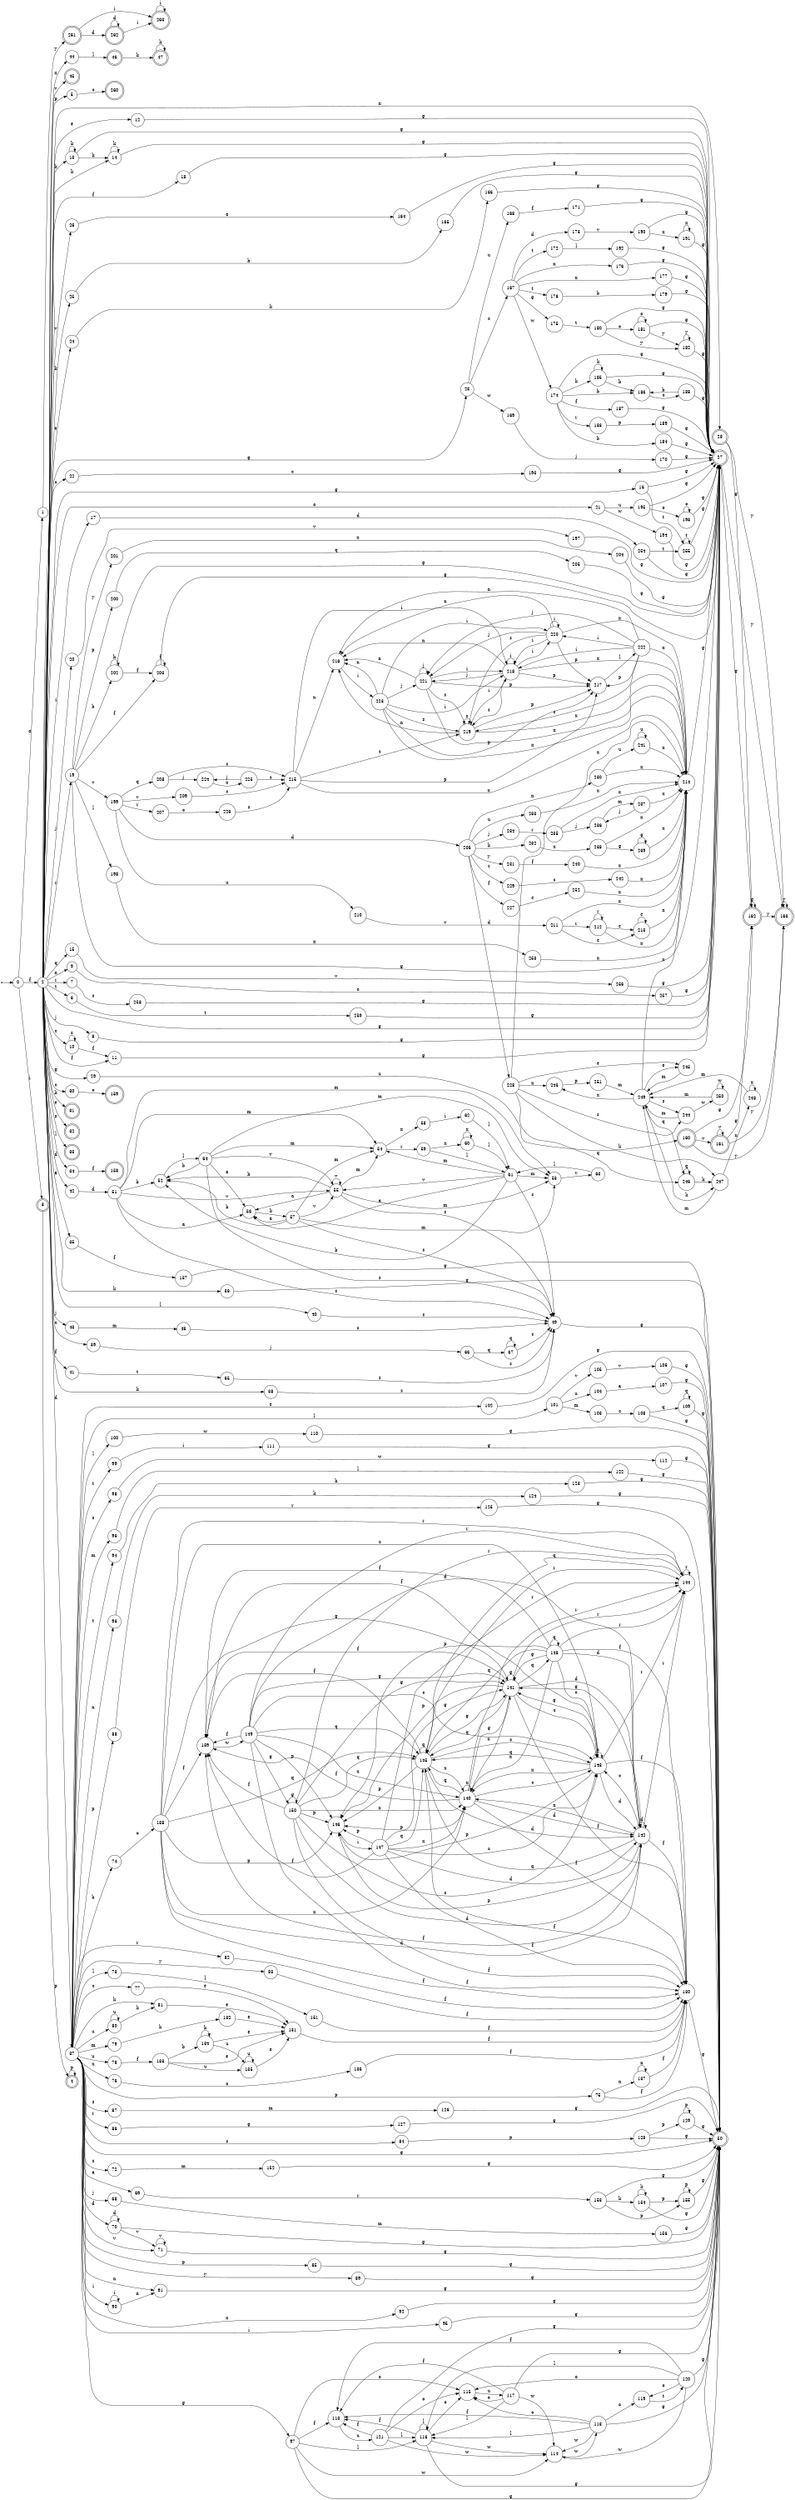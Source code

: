 digraph finite_state_machine {
rankdir=LR;
size="20,20";
node [shape = point]; "dummy0"
node [shape = circle]; "0";
"dummy0" -> "0";
node [shape = circle]; "1";
node [shape = circle]; "2";
node [shape = doublecircle]; "3";node [shape = doublecircle]; "4";node [shape = circle]; "5";
node [shape = circle]; "6";
node [shape = circle]; "7";
node [shape = circle]; "8";
node [shape = circle]; "9";
node [shape = circle]; "10";
node [shape = circle]; "11";
node [shape = circle]; "12";
node [shape = circle]; "13";
node [shape = circle]; "14";
node [shape = circle]; "15";
node [shape = circle]; "16";
node [shape = circle]; "17";
node [shape = circle]; "18";
node [shape = circle]; "19";
node [shape = circle]; "20";
node [shape = circle]; "21";
node [shape = circle]; "22";
node [shape = circle]; "23";
node [shape = circle]; "24";
node [shape = circle]; "25";
node [shape = circle]; "26";
node [shape = doublecircle]; "27";node [shape = doublecircle]; "28";node [shape = circle]; "29";
node [shape = circle]; "30";
node [shape = doublecircle]; "31";node [shape = doublecircle]; "32";node [shape = doublecircle]; "33";node [shape = circle]; "34";
node [shape = circle]; "35";
node [shape = circle]; "36";
node [shape = circle]; "37";
node [shape = circle]; "38";
node [shape = circle]; "39";
node [shape = circle]; "40";
node [shape = circle]; "41";
node [shape = circle]; "42";
node [shape = circle]; "43";
node [shape = circle]; "44";
node [shape = doublecircle]; "45";node [shape = doublecircle]; "46";node [shape = doublecircle]; "47";node [shape = circle]; "48";
node [shape = circle]; "49";
node [shape = doublecircle]; "50";node [shape = circle]; "51";
node [shape = circle]; "52";
node [shape = circle]; "53";
node [shape = circle]; "54";
node [shape = circle]; "55";
node [shape = circle]; "56";
node [shape = circle]; "57";
node [shape = circle]; "58";
node [shape = circle]; "59";
node [shape = circle]; "60";
node [shape = circle]; "61";
node [shape = circle]; "62";
node [shape = circle]; "63";
node [shape = circle]; "64";
node [shape = circle]; "65";
node [shape = circle]; "66";
node [shape = circle]; "67";
node [shape = circle]; "68";
node [shape = circle]; "69";
node [shape = circle]; "70";
node [shape = circle]; "71";
node [shape = circle]; "72";
node [shape = circle]; "73";
node [shape = circle]; "74";
node [shape = circle]; "75";
node [shape = circle]; "76";
node [shape = circle]; "77";
node [shape = circle]; "78";
node [shape = circle]; "79";
node [shape = circle]; "80";
node [shape = circle]; "81";
node [shape = circle]; "82";
node [shape = circle]; "83";
node [shape = circle]; "84";
node [shape = circle]; "85";
node [shape = circle]; "86";
node [shape = circle]; "87";
node [shape = circle]; "88";
node [shape = circle]; "89";
node [shape = circle]; "90";
node [shape = circle]; "91";
node [shape = circle]; "92";
node [shape = circle]; "93";
node [shape = circle]; "94";
node [shape = circle]; "95";
node [shape = circle]; "96";
node [shape = circle]; "97";
node [shape = circle]; "98";
node [shape = circle]; "99";
node [shape = circle]; "100";
node [shape = circle]; "101";
node [shape = circle]; "102";
node [shape = circle]; "103";
node [shape = circle]; "104";
node [shape = circle]; "105";
node [shape = circle]; "106";
node [shape = circle]; "107";
node [shape = circle]; "108";
node [shape = circle]; "109";
node [shape = circle]; "110";
node [shape = circle]; "111";
node [shape = circle]; "112";
node [shape = circle]; "113";
node [shape = circle]; "114";
node [shape = circle]; "115";
node [shape = circle]; "116";
node [shape = circle]; "117";
node [shape = circle]; "118";
node [shape = circle]; "119";
node [shape = circle]; "120";
node [shape = circle]; "121";
node [shape = circle]; "122";
node [shape = circle]; "123";
node [shape = circle]; "124";
node [shape = circle]; "125";
node [shape = circle]; "126";
node [shape = circle]; "127";
node [shape = circle]; "128";
node [shape = circle]; "129";
node [shape = circle]; "130";
node [shape = circle]; "131";
node [shape = circle]; "132";
node [shape = circle]; "133";
node [shape = circle]; "134";
node [shape = circle]; "135";
node [shape = circle]; "136";
node [shape = circle]; "137";
node [shape = circle]; "138";
node [shape = circle]; "139";
node [shape = circle]; "140";
node [shape = circle]; "141";
node [shape = circle]; "142";
node [shape = circle]; "143";
node [shape = circle]; "144";
node [shape = circle]; "145";
node [shape = circle]; "146";
node [shape = circle]; "147";
node [shape = circle]; "148";
node [shape = circle]; "149";
node [shape = circle]; "150";
node [shape = circle]; "151";
node [shape = circle]; "152";
node [shape = circle]; "153";
node [shape = circle]; "154";
node [shape = circle]; "155";
node [shape = circle]; "156";
node [shape = circle]; "157";
node [shape = doublecircle]; "158";node [shape = doublecircle]; "159";node [shape = doublecircle]; "160";node [shape = doublecircle]; "161";node [shape = doublecircle]; "162";node [shape = doublecircle]; "163";node [shape = circle]; "164";
node [shape = circle]; "165";
node [shape = circle]; "166";
node [shape = circle]; "167";
node [shape = circle]; "168";
node [shape = circle]; "169";
node [shape = circle]; "170";
node [shape = circle]; "171";
node [shape = circle]; "172";
node [shape = circle]; "173";
node [shape = circle]; "174";
node [shape = circle]; "175";
node [shape = circle]; "176";
node [shape = circle]; "177";
node [shape = circle]; "178";
node [shape = circle]; "179";
node [shape = circle]; "180";
node [shape = circle]; "181";
node [shape = circle]; "182";
node [shape = circle]; "183";
node [shape = circle]; "184";
node [shape = circle]; "185";
node [shape = circle]; "186";
node [shape = circle]; "187";
node [shape = circle]; "188";
node [shape = circle]; "189";
node [shape = circle]; "190";
node [shape = circle]; "191";
node [shape = circle]; "192";
node [shape = circle]; "193";
node [shape = circle]; "194";
node [shape = circle]; "195";
node [shape = circle]; "196";
node [shape = circle]; "197";
node [shape = circle]; "198";
node [shape = circle]; "199";
node [shape = circle]; "200";
node [shape = circle]; "201";
node [shape = circle]; "202";
node [shape = circle]; "203";
node [shape = circle]; "204";
node [shape = circle]; "205";
node [shape = circle]; "206";
node [shape = circle]; "207";
node [shape = circle]; "208";
node [shape = circle]; "209";
node [shape = circle]; "210";
node [shape = circle]; "211";
node [shape = circle]; "212";
node [shape = circle]; "213";
node [shape = circle]; "214";
node [shape = circle]; "215";
node [shape = circle]; "216";
node [shape = circle]; "217";
node [shape = circle]; "218";
node [shape = circle]; "219";
node [shape = circle]; "220";
node [shape = circle]; "221";
node [shape = circle]; "222";
node [shape = circle]; "223";
node [shape = circle]; "224";
node [shape = circle]; "225";
node [shape = circle]; "226";
node [shape = circle]; "227";
node [shape = circle]; "228";
node [shape = circle]; "229";
node [shape = circle]; "230";
node [shape = circle]; "231";
node [shape = circle]; "232";
node [shape = circle]; "233";
node [shape = circle]; "234";
node [shape = circle]; "235";
node [shape = circle]; "236";
node [shape = circle]; "237";
node [shape = circle]; "238";
node [shape = circle]; "239";
node [shape = circle]; "240";
node [shape = circle]; "241";
node [shape = circle]; "242";
node [shape = circle]; "243";
node [shape = circle]; "244";
node [shape = circle]; "245";
node [shape = circle]; "246";
node [shape = circle]; "247";
node [shape = circle]; "248";
node [shape = circle]; "249";
node [shape = circle]; "250";
node [shape = circle]; "251";
node [shape = circle]; "252";
node [shape = circle]; "253";
node [shape = circle]; "254";
node [shape = circle]; "255";
node [shape = circle]; "256";
node [shape = circle]; "257";
node [shape = circle]; "258";
node [shape = circle]; "259";
node [shape = doublecircle]; "260";node [shape = doublecircle]; "261";node [shape = doublecircle]; "262";node [shape = doublecircle]; "263";"0" -> "1" [label = "a"];
 "0" -> "2" [label = "f"];
 "0" -> "3" [label = "i"];
 "3" -> "4" [label = "p"];
 "4" -> "4" [label = "p"];
 "2" -> "5" [label = "p"];
 "2" -> "6" [label = "t"];
 "2" -> "19" [label = "r"];
 "2" -> "7" [label = "r"];
 "2" -> "8" [label = "j"];
 "2" -> "43" [label = "j"];
 "2" -> "20" [label = "j"];
 "2" -> "9" [label = "n"];
 "2" -> "10" [label = "c"];
 "2" -> "39" [label = "c"];
 "2" -> "22" [label = "c"];
 "2" -> "30" [label = "c"];
 "2" -> "41" [label = "f"];
 "2" -> "18" [label = "f"];
 "2" -> "11" [label = "f"];
 "2" -> "24" [label = "e"];
 "2" -> "32" [label = "e"];
 "2" -> "12" [label = "e"];
 "2" -> "36" [label = "k"];
 "2" -> "38" [label = "k"];
 "2" -> "25" [label = "k"];
 "2" -> "13" [label = "k"];
 "2" -> "14" [label = "k"];
 "2" -> "31" [label = "k"];
 "2" -> "15" [label = "q"];
 "2" -> "16" [label = "g"];
 "2" -> "27" [label = "g"];
 "2" -> "29" [label = "g"];
 "2" -> "23" [label = "g"];
 "2" -> "17" [label = "i"];
 "2" -> "21" [label = "o"];
 "2" -> "26" [label = "v"];
 "2" -> "45" [label = "v"];
 "2" -> "28" [label = "x"];
 "2" -> "44" [label = "x"];
 "2" -> "33" [label = "s"];
 "2" -> "40" [label = "l"];
 "2" -> "34" [label = "l"];
 "2" -> "35" [label = "a"];
 "2" -> "42" [label = "d"];
 "2" -> "37" [label = "d"];
 "44" -> "46" [label = "l"];
 "46" -> "47" [label = "k"];
 "47" -> "47" [label = "k"];
 "43" -> "48" [label = "m"];
 "48" -> "49" [label = "s"];
 "49" -> "50" [label = "g"];
 "42" -> "51" [label = "d"];
 "51" -> "52" [label = "b"];
 "51" -> "53" [label = "m"];
 "51" -> "54" [label = "m"];
 "51" -> "55" [label = "v"];
 "51" -> "56" [label = "a"];
 "51" -> "49" [label = "s"];
 "56" -> "57" [label = "k"];
 "57" -> "56" [label = "a"];
 "57" -> "52" [label = "b"];
 "57" -> "53" [label = "m"];
 "57" -> "54" [label = "m"];
 "57" -> "55" [label = "v"];
 "57" -> "49" [label = "s"];
 "55" -> "55" [label = "v"];
 "55" -> "52" [label = "b"];
 "55" -> "53" [label = "m"];
 "55" -> "54" [label = "m"];
 "55" -> "56" [label = "a"];
 "55" -> "49" [label = "s"];
 "54" -> "58" [label = "x"];
 "54" -> "59" [label = "r"];
 "59" -> "60" [label = "x"];
 "59" -> "61" [label = "l"];
 "61" -> "53" [label = "m"];
 "61" -> "54" [label = "m"];
 "61" -> "52" [label = "b"];
 "61" -> "55" [label = "v"];
 "61" -> "56" [label = "a"];
 "61" -> "49" [label = "s"];
 "60" -> "60" [label = "x"];
 "60" -> "61" [label = "l"];
 "58" -> "62" [label = "i"];
 "62" -> "61" [label = "l"];
 "53" -> "63" [label = "v"];
 "63" -> "61" [label = "l"];
 "52" -> "64" [label = "l"];
 "64" -> "52" [label = "b"];
 "64" -> "53" [label = "m"];
 "64" -> "54" [label = "m"];
 "64" -> "55" [label = "v"];
 "64" -> "56" [label = "a"];
 "64" -> "49" [label = "s"];
 "41" -> "65" [label = "t"];
 "65" -> "49" [label = "s"];
 "40" -> "49" [label = "s"];
 "39" -> "66" [label = "j"];
 "66" -> "67" [label = "q"];
 "66" -> "49" [label = "s"];
 "67" -> "67" [label = "q"];
 "67" -> "49" [label = "s"];
 "38" -> "49" [label = "s"];
 "37" -> "68" [label = "j"];
 "37" -> "69" [label = "a"];
 "37" -> "70" [label = "d"];
 "37" -> "71" [label = "v"];
 "37" -> "72" [label = "s"];
 "37" -> "98" [label = "s"];
 "37" -> "84" [label = "s"];
 "37" -> "87" [label = "s"];
 "37" -> "73" [label = "l"];
 "37" -> "100" [label = "l"];
 "37" -> "101" [label = "l"];
 "37" -> "74" [label = "h"];
 "37" -> "88" [label = "p"];
 "37" -> "75" [label = "p"];
 "37" -> "85" [label = "p"];
 "37" -> "76" [label = "x"];
 "37" -> "92" [label = "x"];
 "37" -> "77" [label = "c"];
 "37" -> "80" [label = "u"];
 "37" -> "78" [label = "u"];
 "37" -> "96" [label = "m"];
 "37" -> "79" [label = "m"];
 "37" -> "81" [label = "k"];
 "37" -> "82" [label = "r"];
 "37" -> "86" [label = "r"];
 "37" -> "89" [label = "y"];
 "37" -> "83" [label = "y"];
 "37" -> "90" [label = "i"];
 "37" -> "95" [label = "i"];
 "37" -> "91" [label = "n"];
 "37" -> "93" [label = "n"];
 "37" -> "99" [label = "t"];
 "37" -> "94" [label = "t"];
 "37" -> "97" [label = "g"];
 "37" -> "50" [label = "g"];
 "37" -> "102" [label = "e"];
 "102" -> "50" [label = "g"];
 "101" -> "103" [label = "m"];
 "101" -> "104" [label = "u"];
 "101" -> "105" [label = "v"];
 "105" -> "106" [label = "v"];
 "106" -> "50" [label = "g"];
 "104" -> "107" [label = "a"];
 "107" -> "50" [label = "g"];
 "103" -> "108" [label = "c"];
 "108" -> "109" [label = "q"];
 "108" -> "50" [label = "g"];
 "109" -> "109" [label = "q"];
 "109" -> "50" [label = "g"];
 "100" -> "110" [label = "w"];
 "110" -> "50" [label = "g"];
 "99" -> "111" [label = "i"];
 "111" -> "50" [label = "g"];
 "98" -> "112" [label = "w"];
 "112" -> "50" [label = "g"];
 "97" -> "113" [label = "f"];
 "97" -> "114" [label = "w"];
 "97" -> "115" [label = "o"];
 "97" -> "116" [label = "l"];
 "97" -> "50" [label = "g"];
 "116" -> "116" [label = "l"];
 "116" -> "113" [label = "f"];
 "116" -> "114" [label = "w"];
 "116" -> "115" [label = "o"];
 "116" -> "50" [label = "g"];
 "115" -> "117" [label = "u"];
 "117" -> "115" [label = "o"];
 "117" -> "113" [label = "f"];
 "117" -> "114" [label = "w"];
 "117" -> "116" [label = "l"];
 "117" -> "50" [label = "g"];
 "114" -> "118" [label = "w"];
 "118" -> "114" [label = "w"];
 "118" -> "115" [label = "o"];
 "118" -> "119" [label = "o"];
 "118" -> "113" [label = "f"];
 "118" -> "116" [label = "l"];
 "118" -> "50" [label = "g"];
 "119" -> "120" [label = "t"];
 "120" -> "115" [label = "o"];
 "120" -> "119" [label = "o"];
 "120" -> "114" [label = "w"];
 "120" -> "113" [label = "f"];
 "120" -> "116" [label = "l"];
 "120" -> "50" [label = "g"];
 "113" -> "121" [label = "u"];
 "121" -> "113" [label = "f"];
 "121" -> "114" [label = "w"];
 "121" -> "115" [label = "o"];
 "121" -> "116" [label = "l"];
 "121" -> "50" [label = "g"];
 "96" -> "122" [label = "l"];
 "122" -> "50" [label = "g"];
 "95" -> "50" [label = "g"];
 "94" -> "123" [label = "h"];
 "123" -> "50" [label = "g"];
 "93" -> "124" [label = "k"];
 "124" -> "50" [label = "g"];
 "92" -> "50" [label = "g"];
 "91" -> "50" [label = "g"];
 "90" -> "90" [label = "i"];
 "90" -> "91" [label = "n"];
 "89" -> "50" [label = "g"];
 "88" -> "125" [label = "r"];
 "125" -> "50" [label = "g"];
 "87" -> "126" [label = "m"];
 "126" -> "50" [label = "g"];
 "86" -> "127" [label = "g"];
 "127" -> "50" [label = "g"];
 "85" -> "50" [label = "g"];
 "84" -> "128" [label = "p"];
 "128" -> "129" [label = "p"];
 "128" -> "50" [label = "g"];
 "129" -> "129" [label = "p"];
 "129" -> "50" [label = "g"];
 "83" -> "130" [label = "f"];
 "130" -> "50" [label = "g"];
 "82" -> "130" [label = "f"];
 "81" -> "131" [label = "e"];
 "131" -> "130" [label = "f"];
 "80" -> "80" [label = "u"];
 "80" -> "81" [label = "k"];
 "79" -> "132" [label = "h"];
 "132" -> "131" [label = "e"];
 "78" -> "133" [label = "f"];
 "133" -> "134" [label = "b"];
 "133" -> "135" [label = "u"];
 "133" -> "131" [label = "e"];
 "135" -> "135" [label = "u"];
 "135" -> "131" [label = "e"];
 "134" -> "134" [label = "b"];
 "134" -> "135" [label = "u"];
 "134" -> "131" [label = "e"];
 "77" -> "131" [label = "e"];
 "76" -> "136" [label = "o"];
 "136" -> "130" [label = "f"];
 "75" -> "137" [label = "n"];
 "75" -> "130" [label = "f"];
 "137" -> "137" [label = "n"];
 "137" -> "130" [label = "f"];
 "74" -> "138" [label = "o"];
 "138" -> "130" [label = "f"];
 "138" -> "139" [label = "f"];
 "138" -> "140" [label = "x"];
 "138" -> "141" [label = "g"];
 "138" -> "142" [label = "d"];
 "138" -> "143" [label = "c"];
 "138" -> "144" [label = "r"];
 "138" -> "145" [label = "q"];
 "138" -> "146" [label = "p"];
 "146" -> "147" [label = "i"];
 "147" -> "146" [label = "p"];
 "147" -> "130" [label = "f"];
 "147" -> "139" [label = "f"];
 "147" -> "140" [label = "x"];
 "147" -> "141" [label = "g"];
 "147" -> "142" [label = "d"];
 "147" -> "143" [label = "c"];
 "147" -> "144" [label = "r"];
 "147" -> "145" [label = "q"];
 "145" -> "145" [label = "q"];
 "145" -> "144" [label = "r"];
 "145" -> "130" [label = "f"];
 "145" -> "139" [label = "f"];
 "145" -> "140" [label = "x"];
 "145" -> "141" [label = "g"];
 "145" -> "142" [label = "d"];
 "145" -> "143" [label = "c"];
 "145" -> "146" [label = "p"];
 "144" -> "144" [label = "r"];
 "144" -> "145" [label = "q"];
 "143" -> "143" [label = "c"];
 "143" -> "130" [label = "f"];
 "143" -> "139" [label = "f"];
 "143" -> "140" [label = "x"];
 "143" -> "141" [label = "g"];
 "143" -> "142" [label = "d"];
 "143" -> "144" [label = "r"];
 "143" -> "145" [label = "q"];
 "143" -> "146" [label = "p"];
 "142" -> "142" [label = "d"];
 "142" -> "130" [label = "f"];
 "142" -> "139" [label = "f"];
 "142" -> "140" [label = "x"];
 "142" -> "141" [label = "g"];
 "142" -> "143" [label = "c"];
 "142" -> "144" [label = "r"];
 "142" -> "145" [label = "q"];
 "142" -> "146" [label = "p"];
 "141" -> "141" [label = "g"];
 "141" -> "145" [label = "q"];
 "141" -> "148" [label = "q"];
 "141" -> "130" [label = "f"];
 "141" -> "139" [label = "f"];
 "141" -> "140" [label = "x"];
 "141" -> "142" [label = "d"];
 "141" -> "143" [label = "c"];
 "141" -> "144" [label = "r"];
 "141" -> "146" [label = "p"];
 "148" -> "145" [label = "q"];
 "148" -> "148" [label = "q"];
 "148" -> "141" [label = "g"];
 "148" -> "130" [label = "f"];
 "148" -> "139" [label = "f"];
 "148" -> "140" [label = "x"];
 "148" -> "142" [label = "d"];
 "148" -> "143" [label = "c"];
 "148" -> "144" [label = "r"];
 "148" -> "146" [label = "p"];
 "140" -> "140" [label = "x"];
 "140" -> "130" [label = "f"];
 "140" -> "139" [label = "f"];
 "140" -> "141" [label = "g"];
 "140" -> "142" [label = "d"];
 "140" -> "143" [label = "c"];
 "140" -> "144" [label = "r"];
 "140" -> "145" [label = "q"];
 "140" -> "146" [label = "p"];
 "139" -> "149" [label = "w"];
 "149" -> "130" [label = "f"];
 "149" -> "139" [label = "f"];
 "149" -> "141" [label = "g"];
 "149" -> "150" [label = "g"];
 "149" -> "140" [label = "x"];
 "149" -> "142" [label = "d"];
 "149" -> "143" [label = "c"];
 "149" -> "144" [label = "r"];
 "149" -> "145" [label = "q"];
 "149" -> "146" [label = "p"];
 "150" -> "141" [label = "g"];
 "150" -> "150" [label = "g"];
 "150" -> "130" [label = "f"];
 "150" -> "139" [label = "f"];
 "150" -> "140" [label = "x"];
 "150" -> "142" [label = "d"];
 "150" -> "143" [label = "c"];
 "150" -> "144" [label = "r"];
 "150" -> "145" [label = "q"];
 "150" -> "146" [label = "p"];
 "73" -> "151" [label = "l"];
 "151" -> "130" [label = "f"];
 "72" -> "152" [label = "m"];
 "152" -> "50" [label = "g"];
 "71" -> "71" [label = "v"];
 "71" -> "50" [label = "g"];
 "70" -> "70" [label = "d"];
 "70" -> "71" [label = "v"];
 "70" -> "50" [label = "g"];
 "69" -> "153" [label = "r"];
 "153" -> "154" [label = "k"];
 "153" -> "155" [label = "p"];
 "153" -> "50" [label = "g"];
 "155" -> "155" [label = "p"];
 "155" -> "50" [label = "g"];
 "154" -> "154" [label = "k"];
 "154" -> "155" [label = "p"];
 "154" -> "50" [label = "g"];
 "68" -> "156" [label = "m"];
 "156" -> "50" [label = "g"];
 "36" -> "50" [label = "g"];
 "35" -> "157" [label = "f"];
 "157" -> "50" [label = "g"];
 "34" -> "158" [label = "f"];
 "30" -> "159" [label = "o"];
 "29" -> "160" [label = "u"];
 "160" -> "161" [label = "v"];
 "160" -> "162" [label = "g"];
 "160" -> "163" [label = "y"];
 "163" -> "163" [label = "y"];
 "162" -> "162" [label = "g"];
 "162" -> "163" [label = "y"];
 "161" -> "161" [label = "v"];
 "161" -> "162" [label = "g"];
 "161" -> "163" [label = "y"];
 "28" -> "162" [label = "g"];
 "28" -> "163" [label = "y"];
 "27" -> "162" [label = "g"];
 "27" -> "163" [label = "y"];
 "26" -> "164" [label = "a"];
 "164" -> "27" [label = "g"];
 "25" -> "165" [label = "b"];
 "165" -> "27" [label = "g"];
 "24" -> "166" [label = "k"];
 "166" -> "27" [label = "g"];
 "23" -> "167" [label = "c"];
 "23" -> "168" [label = "u"];
 "23" -> "169" [label = "w"];
 "169" -> "170" [label = "j"];
 "170" -> "27" [label = "g"];
 "168" -> "171" [label = "f"];
 "171" -> "27" [label = "g"];
 "167" -> "178" [label = "t"];
 "167" -> "172" [label = "t"];
 "167" -> "173" [label = "d"];
 "167" -> "174" [label = "w"];
 "167" -> "175" [label = "g"];
 "167" -> "176" [label = "n"];
 "167" -> "177" [label = "x"];
 "178" -> "179" [label = "b"];
 "179" -> "27" [label = "g"];
 "177" -> "27" [label = "g"];
 "176" -> "27" [label = "g"];
 "175" -> "180" [label = "t"];
 "180" -> "181" [label = "o"];
 "180" -> "182" [label = "y"];
 "180" -> "27" [label = "g"];
 "182" -> "182" [label = "y"];
 "182" -> "27" [label = "g"];
 "181" -> "181" [label = "o"];
 "181" -> "182" [label = "y"];
 "181" -> "27" [label = "g"];
 "174" -> "183" [label = "r"];
 "174" -> "184" [label = "b"];
 "174" -> "186" [label = "b"];
 "174" -> "185" [label = "k"];
 "174" -> "187" [label = "f"];
 "174" -> "27" [label = "g"];
 "187" -> "27" [label = "g"];
 "186" -> "188" [label = "c"];
 "188" -> "186" [label = "b"];
 "188" -> "27" [label = "g"];
 "185" -> "185" [label = "k"];
 "185" -> "186" [label = "b"];
 "185" -> "27" [label = "g"];
 "184" -> "27" [label = "g"];
 "183" -> "189" [label = "p"];
 "189" -> "27" [label = "g"];
 "173" -> "190" [label = "v"];
 "190" -> "191" [label = "x"];
 "190" -> "27" [label = "g"];
 "191" -> "191" [label = "x"];
 "191" -> "27" [label = "g"];
 "172" -> "192" [label = "l"];
 "192" -> "27" [label = "g"];
 "22" -> "193" [label = "c"];
 "193" -> "27" [label = "g"];
 "21" -> "194" [label = "w"];
 "21" -> "195" [label = "u"];
 "195" -> "196" [label = "o"];
 "195" -> "27" [label = "g"];
 "196" -> "196" [label = "o"];
 "196" -> "27" [label = "g"];
 "194" -> "27" [label = "g"];
 "20" -> "197" [label = "v"];
 "197" -> "27" [label = "g"];
 "19" -> "198" [label = "l"];
 "19" -> "199" [label = "v"];
 "19" -> "200" [label = "p"];
 "19" -> "201" [label = "y"];
 "19" -> "202" [label = "b"];
 "19" -> "203" [label = "f"];
 "19" -> "27" [label = "g"];
 "203" -> "203" [label = "f"];
 "203" -> "27" [label = "g"];
 "202" -> "202" [label = "b"];
 "202" -> "203" [label = "f"];
 "202" -> "27" [label = "g"];
 "201" -> "204" [label = "x"];
 "204" -> "27" [label = "g"];
 "200" -> "205" [label = "q"];
 "205" -> "27" [label = "g"];
 "199" -> "206" [label = "d"];
 "199" -> "207" [label = "r"];
 "199" -> "208" [label = "q"];
 "199" -> "209" [label = "v"];
 "199" -> "210" [label = "u"];
 "210" -> "211" [label = "v"];
 "211" -> "212" [label = "r"];
 "211" -> "213" [label = "e"];
 "211" -> "214" [label = "x"];
 "214" -> "27" [label = "g"];
 "213" -> "213" [label = "e"];
 "213" -> "214" [label = "x"];
 "212" -> "212" [label = "r"];
 "212" -> "213" [label = "e"];
 "212" -> "214" [label = "x"];
 "209" -> "215" [label = "s"];
 "215" -> "216" [label = "n"];
 "215" -> "217" [label = "p"];
 "215" -> "218" [label = "i"];
 "215" -> "219" [label = "s"];
 "215" -> "214" [label = "x"];
 "219" -> "219" [label = "s"];
 "219" -> "216" [label = "n"];
 "219" -> "217" [label = "p"];
 "219" -> "218" [label = "i"];
 "219" -> "214" [label = "x"];
 "218" -> "218" [label = "i"];
 "218" -> "220" [label = "i"];
 "218" -> "216" [label = "n"];
 "218" -> "217" [label = "p"];
 "218" -> "221" [label = "j"];
 "218" -> "219" [label = "s"];
 "218" -> "214" [label = "x"];
 "221" -> "221" [label = "j"];
 "221" -> "216" [label = "n"];
 "221" -> "217" [label = "p"];
 "221" -> "218" [label = "i"];
 "221" -> "219" [label = "s"];
 "221" -> "214" [label = "x"];
 "220" -> "218" [label = "i"];
 "220" -> "220" [label = "i"];
 "220" -> "216" [label = "n"];
 "220" -> "217" [label = "p"];
 "220" -> "221" [label = "j"];
 "220" -> "219" [label = "s"];
 "220" -> "214" [label = "x"];
 "217" -> "222" [label = "l"];
 "222" -> "217" [label = "p"];
 "222" -> "216" [label = "n"];
 "222" -> "218" [label = "i"];
 "222" -> "220" [label = "i"];
 "222" -> "221" [label = "j"];
 "222" -> "219" [label = "s"];
 "222" -> "214" [label = "x"];
 "216" -> "223" [label = "i"];
 "223" -> "216" [label = "n"];
 "223" -> "217" [label = "p"];
 "223" -> "218" [label = "i"];
 "223" -> "220" [label = "i"];
 "223" -> "221" [label = "j"];
 "223" -> "219" [label = "s"];
 "223" -> "214" [label = "x"];
 "208" -> "224" [label = "j"];
 "208" -> "215" [label = "s"];
 "224" -> "225" [label = "x"];
 "225" -> "224" [label = "j"];
 "225" -> "215" [label = "s"];
 "207" -> "226" [label = "o"];
 "226" -> "215" [label = "s"];
 "206" -> "227" [label = "f"];
 "206" -> "228" [label = "d"];
 "206" -> "229" [label = "t"];
 "206" -> "230" [label = "n"];
 "206" -> "231" [label = "y"];
 "206" -> "232" [label = "k"];
 "206" -> "233" [label = "u"];
 "206" -> "234" [label = "j"];
 "234" -> "235" [label = "r"];
 "235" -> "236" [label = "j"];
 "235" -> "214" [label = "x"];
 "236" -> "237" [label = "m"];
 "237" -> "236" [label = "j"];
 "237" -> "214" [label = "x"];
 "233" -> "214" [label = "x"];
 "232" -> "238" [label = "x"];
 "238" -> "239" [label = "g"];
 "238" -> "214" [label = "x"];
 "239" -> "239" [label = "g"];
 "239" -> "214" [label = "x"];
 "231" -> "240" [label = "f"];
 "240" -> "214" [label = "x"];
 "230" -> "241" [label = "u"];
 "230" -> "214" [label = "x"];
 "241" -> "241" [label = "u"];
 "241" -> "214" [label = "x"];
 "229" -> "242" [label = "s"];
 "242" -> "214" [label = "x"];
 "228" -> "243" [label = "x"];
 "228" -> "214" [label = "x"];
 "228" -> "244" [label = "s"];
 "228" -> "245" [label = "e"];
 "228" -> "246" [label = "q"];
 "228" -> "247" [label = "k"];
 "247" -> "248" [label = "x"];
 "247" -> "249" [label = "m"];
 "249" -> "243" [label = "x"];
 "249" -> "214" [label = "x"];
 "249" -> "244" [label = "s"];
 "249" -> "245" [label = "e"];
 "249" -> "246" [label = "q"];
 "249" -> "247" [label = "k"];
 "248" -> "248" [label = "x"];
 "248" -> "249" [label = "m"];
 "246" -> "246" [label = "q"];
 "246" -> "247" [label = "k"];
 "245" -> "249" [label = "m"];
 "244" -> "250" [label = "w"];
 "244" -> "249" [label = "m"];
 "250" -> "250" [label = "w"];
 "250" -> "249" [label = "m"];
 "243" -> "251" [label = "p"];
 "251" -> "249" [label = "m"];
 "227" -> "252" [label = "e"];
 "252" -> "214" [label = "x"];
 "198" -> "253" [label = "x"];
 "253" -> "214" [label = "x"];
 "18" -> "27" [label = "g"];
 "17" -> "254" [label = "d"];
 "254" -> "255" [label = "t"];
 "254" -> "27" [label = "g"];
 "255" -> "255" [label = "t"];
 "255" -> "27" [label = "g"];
 "16" -> "255" [label = "t"];
 "16" -> "27" [label = "g"];
 "15" -> "256" [label = "v"];
 "256" -> "27" [label = "g"];
 "14" -> "14" [label = "k"];
 "14" -> "27" [label = "g"];
 "13" -> "13" [label = "k"];
 "13" -> "14" [label = "k"];
 "13" -> "27" [label = "g"];
 "12" -> "27" [label = "g"];
 "11" -> "27" [label = "g"];
 "10" -> "10" [label = "c"];
 "10" -> "11" [label = "f"];
 "9" -> "257" [label = "c"];
 "257" -> "27" [label = "g"];
 "8" -> "27" [label = "g"];
 "7" -> "258" [label = "s"];
 "258" -> "27" [label = "g"];
 "6" -> "259" [label = "t"];
 "259" -> "27" [label = "g"];
 "5" -> "260" [label = "c"];
 "1" -> "261" [label = "y"];
 "261" -> "262" [label = "d"];
 "261" -> "263" [label = "i"];
 "263" -> "263" [label = "i"];
 "262" -> "262" [label = "d"];
 "262" -> "263" [label = "i"];
 }
